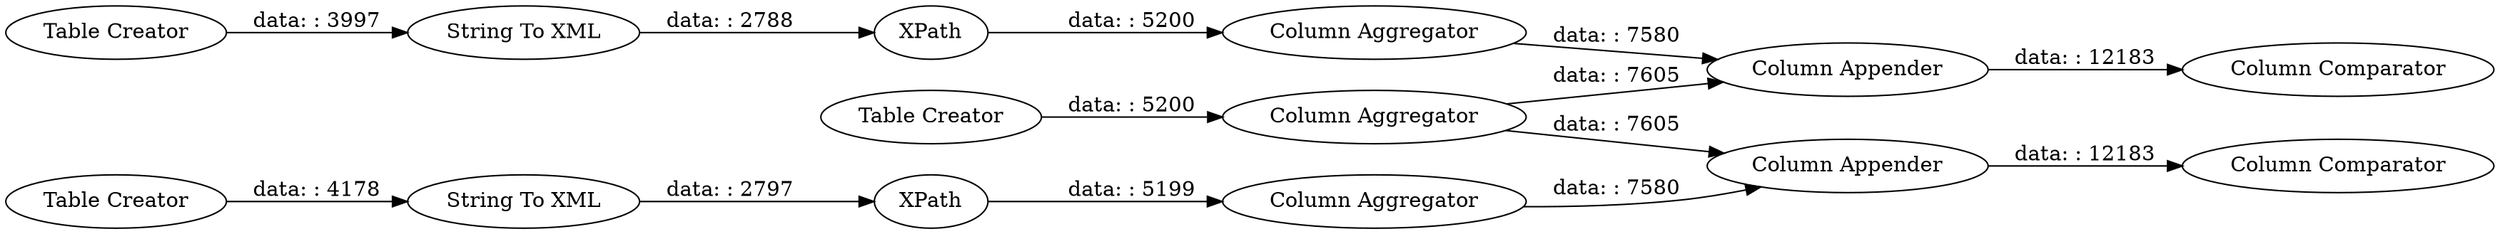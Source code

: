 digraph {
	"3153672259682569513_434" [label="Column Comparator"]
	"3153672259682569513_428" [label="String To XML"]
	"3153672259682569513_432" [label="Column Aggregator"]
	"3153672259682569513_431" [label="Column Aggregator"]
	"3153672259682569513_426" [label="Table Creator"]
	"3153672259682569513_430" [label="Column Aggregator"]
	"3153672259682569513_1" [label="Table Creator"]
	"3153672259682569513_427" [label=XPath]
	"3153672259682569513_425" [label=XPath]
	"3153672259682569513_2" [label="String To XML"]
	"3153672259682569513_436" [label="Column Appender"]
	"3153672259682569513_435" [label="Column Comparator"]
	"3153672259682569513_429" [label="Table Creator"]
	"3153672259682569513_433" [label="Column Appender"]
	"3153672259682569513_430" -> "3153672259682569513_433" [label="data: : 7580"]
	"3153672259682569513_432" -> "3153672259682569513_436" [label="data: : 7605"]
	"3153672259682569513_2" -> "3153672259682569513_425" [label="data: : 2788"]
	"3153672259682569513_425" -> "3153672259682569513_431" [label="data: : 5200"]
	"3153672259682569513_1" -> "3153672259682569513_2" [label="data: : 3997"]
	"3153672259682569513_427" -> "3153672259682569513_430" [label="data: : 5199"]
	"3153672259682569513_433" -> "3153672259682569513_434" [label="data: : 12183"]
	"3153672259682569513_426" -> "3153672259682569513_428" [label="data: : 4178"]
	"3153672259682569513_436" -> "3153672259682569513_435" [label="data: : 12183"]
	"3153672259682569513_429" -> "3153672259682569513_432" [label="data: : 5200"]
	"3153672259682569513_431" -> "3153672259682569513_436" [label="data: : 7580"]
	"3153672259682569513_428" -> "3153672259682569513_427" [label="data: : 2797"]
	"3153672259682569513_432" -> "3153672259682569513_433" [label="data: : 7605"]
	rankdir=LR
}

